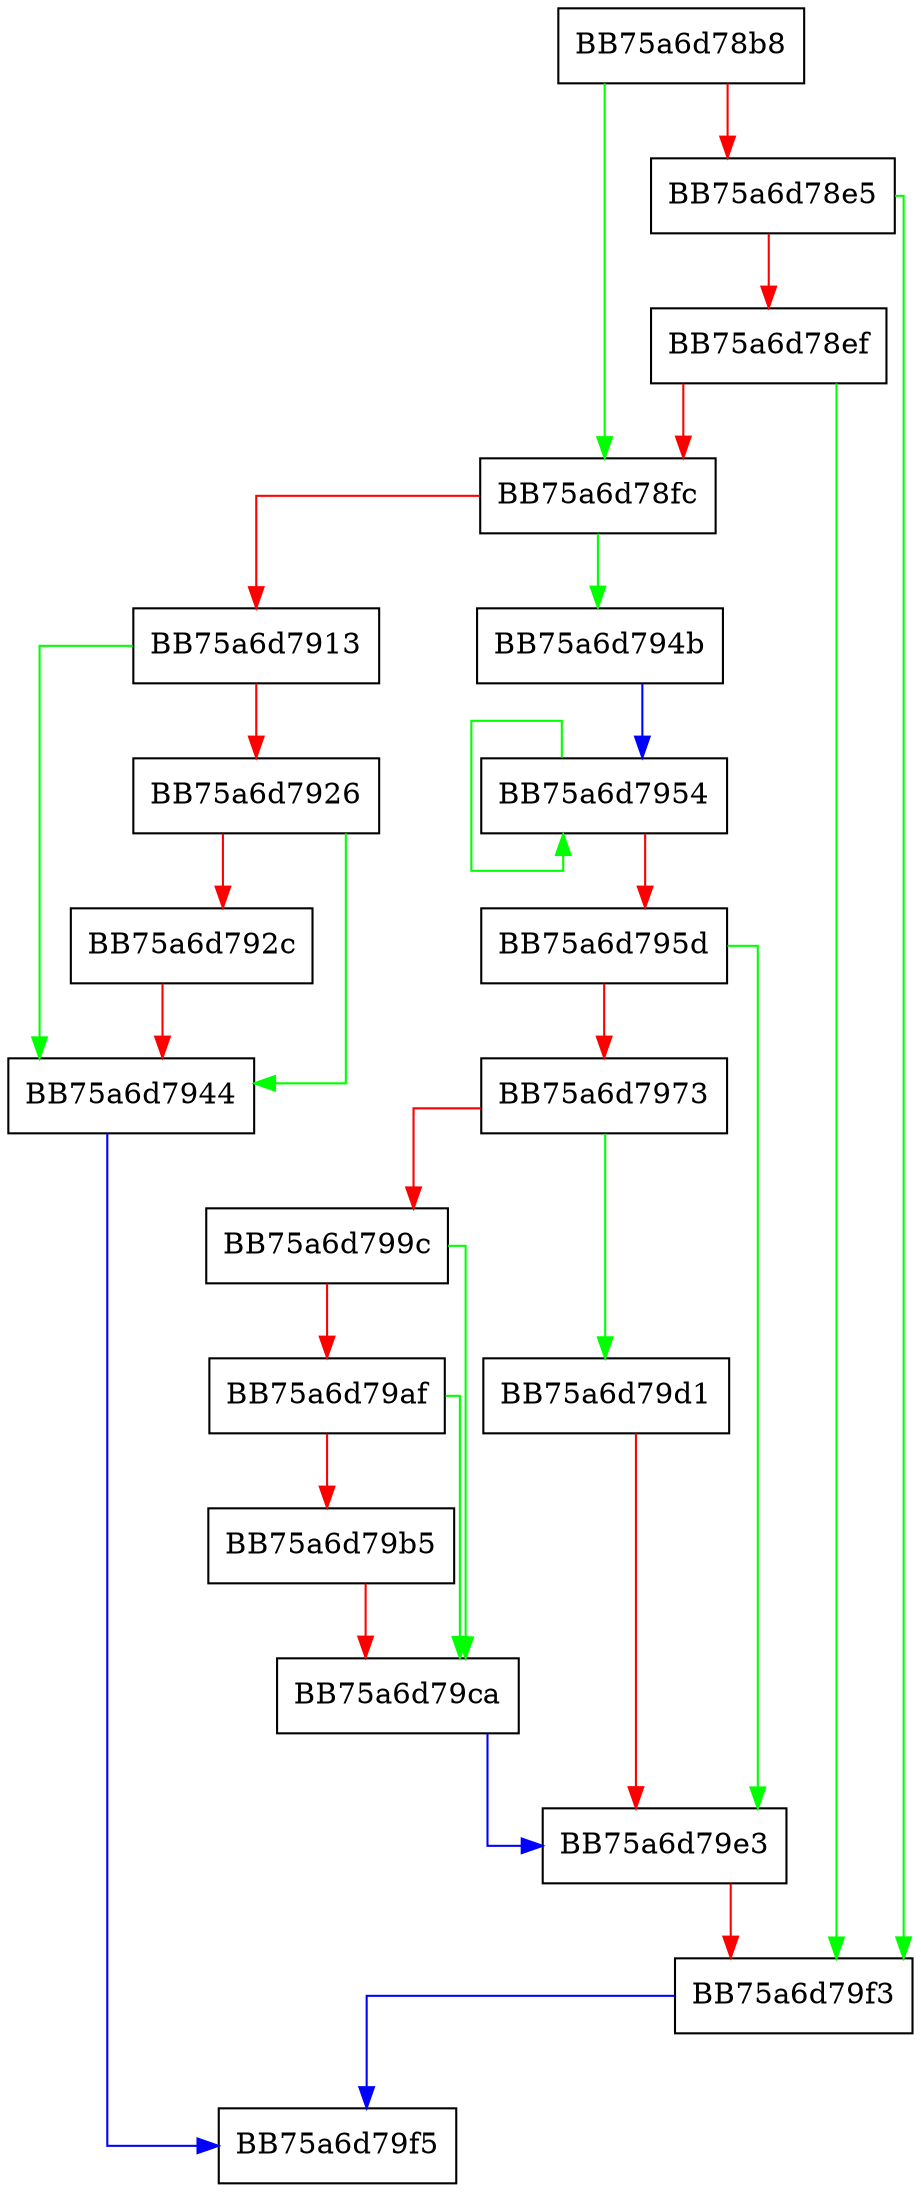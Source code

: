 digraph CleanupFeedbackFilePath {
  node [shape="box"];
  graph [splines=ortho];
  BB75a6d78b8 -> BB75a6d78fc [color="green"];
  BB75a6d78b8 -> BB75a6d78e5 [color="red"];
  BB75a6d78e5 -> BB75a6d79f3 [color="green"];
  BB75a6d78e5 -> BB75a6d78ef [color="red"];
  BB75a6d78ef -> BB75a6d79f3 [color="green"];
  BB75a6d78ef -> BB75a6d78fc [color="red"];
  BB75a6d78fc -> BB75a6d794b [color="green"];
  BB75a6d78fc -> BB75a6d7913 [color="red"];
  BB75a6d7913 -> BB75a6d7944 [color="green"];
  BB75a6d7913 -> BB75a6d7926 [color="red"];
  BB75a6d7926 -> BB75a6d7944 [color="green"];
  BB75a6d7926 -> BB75a6d792c [color="red"];
  BB75a6d792c -> BB75a6d7944 [color="red"];
  BB75a6d7944 -> BB75a6d79f5 [color="blue"];
  BB75a6d794b -> BB75a6d7954 [color="blue"];
  BB75a6d7954 -> BB75a6d7954 [color="green"];
  BB75a6d7954 -> BB75a6d795d [color="red"];
  BB75a6d795d -> BB75a6d79e3 [color="green"];
  BB75a6d795d -> BB75a6d7973 [color="red"];
  BB75a6d7973 -> BB75a6d79d1 [color="green"];
  BB75a6d7973 -> BB75a6d799c [color="red"];
  BB75a6d799c -> BB75a6d79ca [color="green"];
  BB75a6d799c -> BB75a6d79af [color="red"];
  BB75a6d79af -> BB75a6d79ca [color="green"];
  BB75a6d79af -> BB75a6d79b5 [color="red"];
  BB75a6d79b5 -> BB75a6d79ca [color="red"];
  BB75a6d79ca -> BB75a6d79e3 [color="blue"];
  BB75a6d79d1 -> BB75a6d79e3 [color="red"];
  BB75a6d79e3 -> BB75a6d79f3 [color="red"];
  BB75a6d79f3 -> BB75a6d79f5 [color="blue"];
}